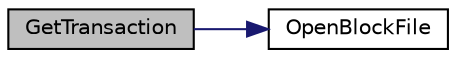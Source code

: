 digraph "GetTransaction"
{
  edge [fontname="Helvetica",fontsize="10",labelfontname="Helvetica",labelfontsize="10"];
  node [fontname="Helvetica",fontsize="10",shape=record];
  rankdir="LR";
  Node65 [label="GetTransaction",height=0.2,width=0.4,color="black", fillcolor="grey75", style="filled", fontcolor="black"];
  Node65 -> Node66 [color="midnightblue",fontsize="10",style="solid",fontname="Helvetica"];
  Node66 [label="OpenBlockFile",height=0.2,width=0.4,color="black", fillcolor="white", style="filled",URL="$validation_8cpp.html#a0d81388930a4ccb6a69b9abdd1ef5097",tooltip="Open a block file (blk?????.dat) "];
}
